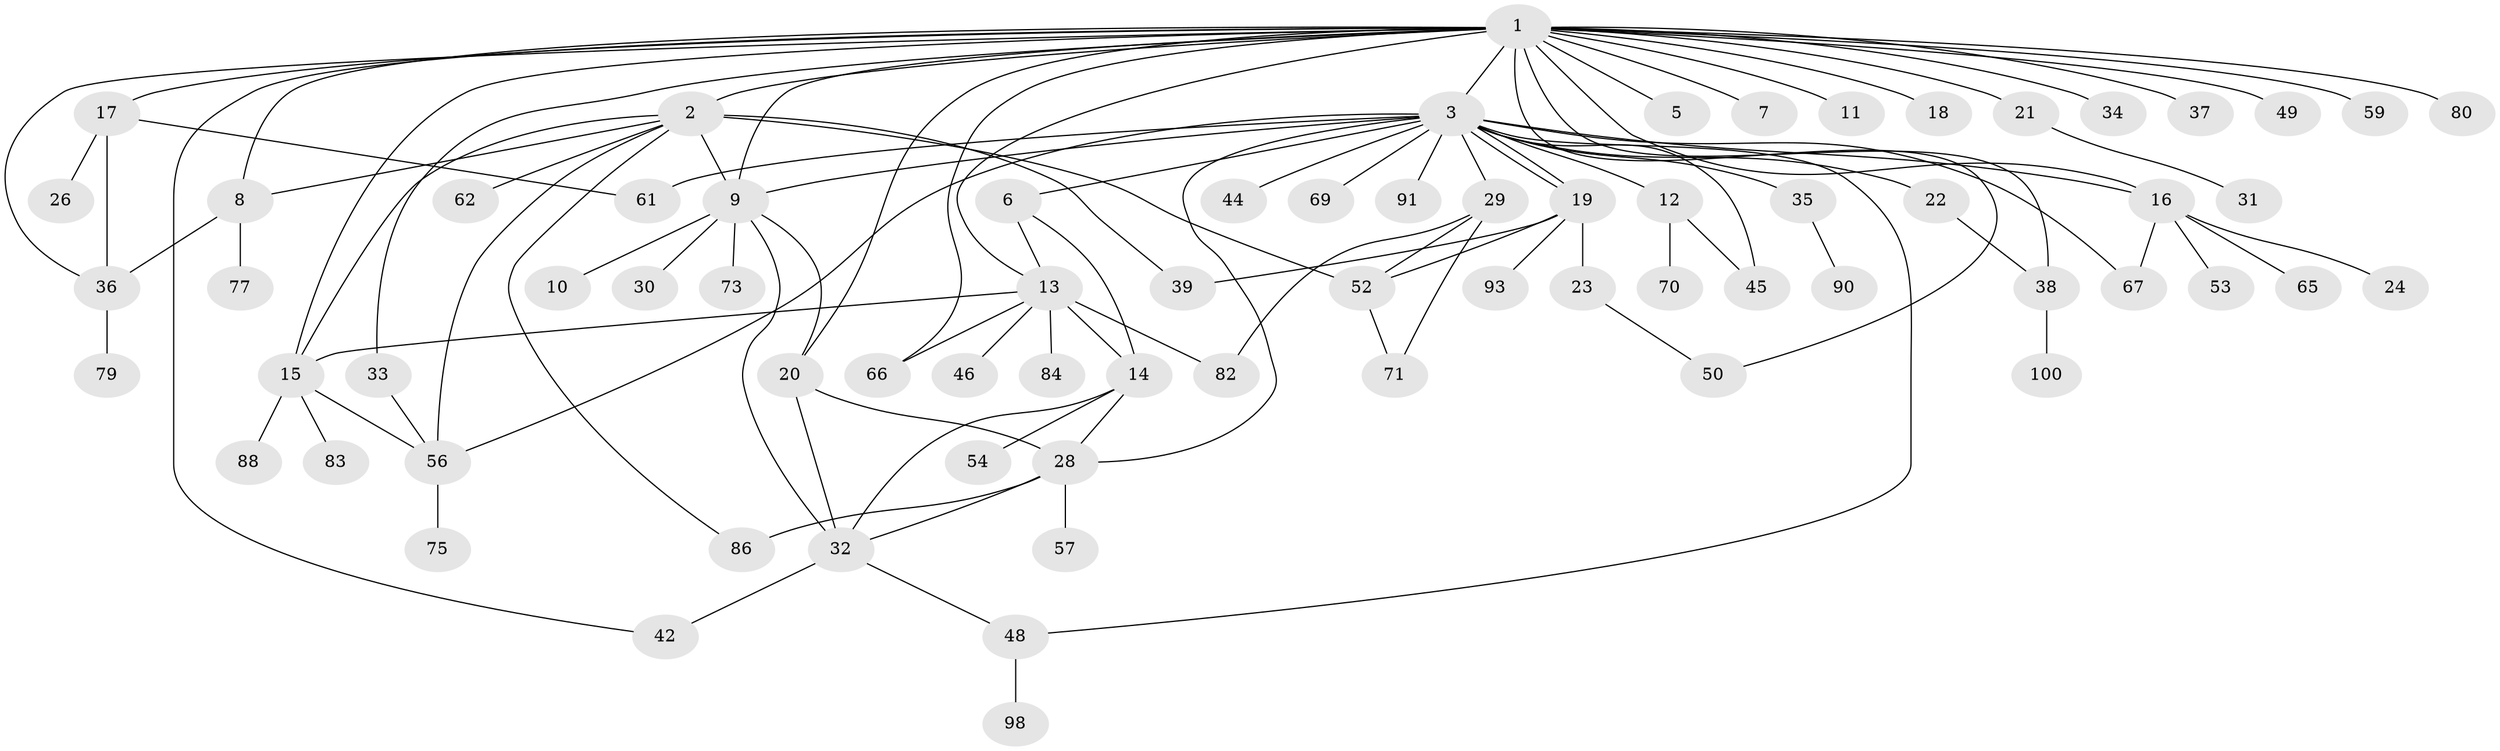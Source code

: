 // Generated by graph-tools (version 1.1) at 2025/23/03/03/25 07:23:49]
// undirected, 72 vertices, 105 edges
graph export_dot {
graph [start="1"]
  node [color=gray90,style=filled];
  1 [super="+4"];
  2 [super="+25"];
  3 [super="+51"];
  5;
  6 [super="+72"];
  7;
  8 [super="+64"];
  9 [super="+74"];
  10 [super="+68"];
  11;
  12 [super="+92"];
  13 [super="+78"];
  14 [super="+47"];
  15 [super="+40"];
  16 [super="+55"];
  17 [super="+95"];
  18;
  19 [super="+41"];
  20 [super="+60"];
  21;
  22;
  23 [super="+27"];
  24;
  26;
  28 [super="+58"];
  29 [super="+99"];
  30;
  31;
  32 [super="+94"];
  33;
  34;
  35 [super="+96"];
  36 [super="+89"];
  37;
  38 [super="+43"];
  39;
  42 [super="+63"];
  44 [super="+97"];
  45;
  46;
  48 [super="+85"];
  49;
  50;
  52;
  53;
  54;
  56 [super="+87"];
  57;
  59;
  61;
  62;
  65;
  66 [super="+76"];
  67;
  69;
  70;
  71;
  73;
  75 [super="+81"];
  77;
  79;
  80;
  82;
  83;
  84;
  86;
  88;
  90;
  91;
  93;
  98;
  100;
  1 -- 2 [weight=3];
  1 -- 3;
  1 -- 5;
  1 -- 7;
  1 -- 9;
  1 -- 11;
  1 -- 16 [weight=2];
  1 -- 17;
  1 -- 18;
  1 -- 20;
  1 -- 21 [weight=2];
  1 -- 33;
  1 -- 34;
  1 -- 37;
  1 -- 50;
  1 -- 59;
  1 -- 66;
  1 -- 36;
  1 -- 38;
  1 -- 8;
  1 -- 13;
  1 -- 49;
  1 -- 80;
  1 -- 42;
  1 -- 15;
  2 -- 9;
  2 -- 39;
  2 -- 56;
  2 -- 62;
  2 -- 86;
  2 -- 52;
  2 -- 8;
  2 -- 15;
  3 -- 6;
  3 -- 9;
  3 -- 12;
  3 -- 16;
  3 -- 19;
  3 -- 19;
  3 -- 22;
  3 -- 28;
  3 -- 29;
  3 -- 35;
  3 -- 44;
  3 -- 45;
  3 -- 48;
  3 -- 56;
  3 -- 61;
  3 -- 67;
  3 -- 69;
  3 -- 91;
  6 -- 13;
  6 -- 14;
  8 -- 36;
  8 -- 77;
  9 -- 10;
  9 -- 20;
  9 -- 30;
  9 -- 73;
  9 -- 32;
  12 -- 45;
  12 -- 70;
  13 -- 14 [weight=2];
  13 -- 15;
  13 -- 46;
  13 -- 66;
  13 -- 82;
  13 -- 84;
  14 -- 28;
  14 -- 54;
  14 -- 32;
  15 -- 83;
  15 -- 56;
  15 -- 88;
  16 -- 24;
  16 -- 53;
  16 -- 65;
  16 -- 67;
  17 -- 26;
  17 -- 36;
  17 -- 61;
  19 -- 23;
  19 -- 39;
  19 -- 52;
  19 -- 93;
  20 -- 28;
  20 -- 32;
  21 -- 31;
  22 -- 38;
  23 -- 50;
  28 -- 32;
  28 -- 57;
  28 -- 86;
  29 -- 52;
  29 -- 71;
  29 -- 82;
  32 -- 42;
  32 -- 48;
  33 -- 56;
  35 -- 90;
  36 -- 79;
  38 -- 100;
  48 -- 98;
  52 -- 71;
  56 -- 75;
}
